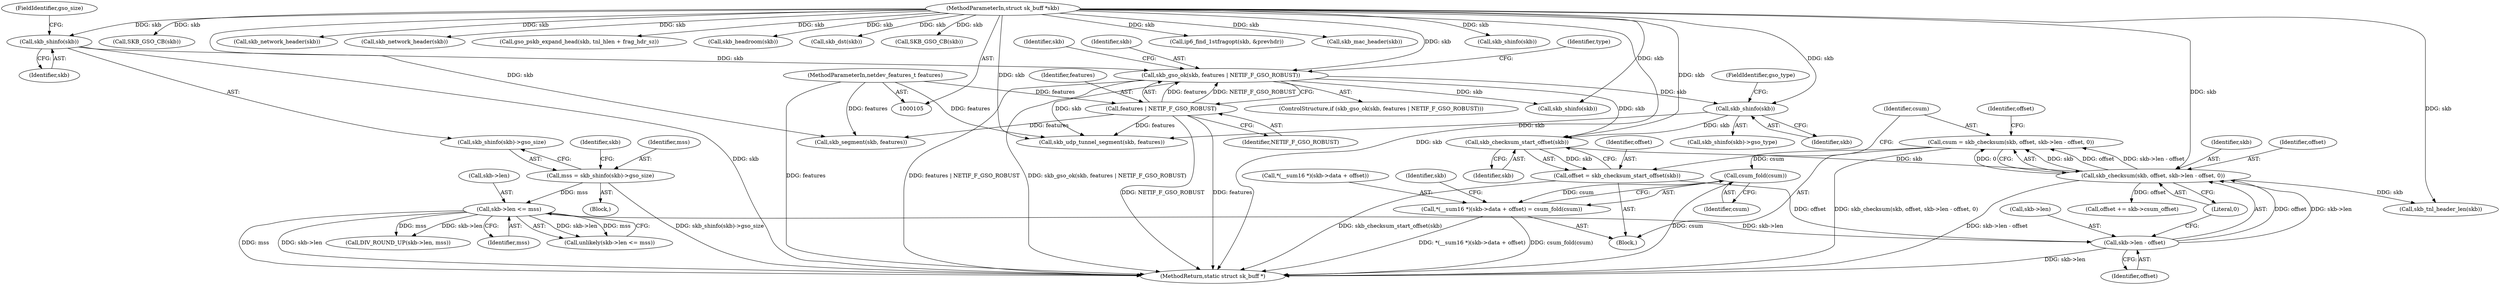 digraph "0_linux_0e033e04c2678dbbe74a46b23fffb7bb918c288e@integer" {
"1000218" [label="(Call,csum = skb_checksum(skb, offset, skb->len - offset, 0))"];
"1000220" [label="(Call,skb_checksum(skb, offset, skb->len - offset, 0))"];
"1000216" [label="(Call,skb_checksum_start_offset(skb))"];
"1000145" [label="(Call,skb_gso_ok(skb, features | NETIF_F_GSO_ROBUST))"];
"1000133" [label="(Call,skb_shinfo(skb))"];
"1000106" [label="(MethodParameterIn,struct sk_buff *skb)"];
"1000147" [label="(Call,features | NETIF_F_GSO_ROBUST)"];
"1000107" [label="(MethodParameterIn,netdev_features_t features)"];
"1000203" [label="(Call,skb_shinfo(skb))"];
"1000223" [label="(Call,skb->len - offset)"];
"1000138" [label="(Call,skb->len <= mss)"];
"1000130" [label="(Call,mss = skb_shinfo(skb)->gso_size)"];
"1000214" [label="(Call,offset = skb_checksum_start_offset(skb))"];
"1000243" [label="(Call,csum_fold(csum))"];
"1000234" [label="(Call,*(__sum16 *)(skb->data + offset) = csum_fold(csum))"];
"1000218" [label="(Call,csum = skb_checksum(skb, offset, skb->len - offset, 0))"];
"1000146" [label="(Identifier,skb)"];
"1000230" [label="(Identifier,offset)"];
"1000314" [label="(Call,SKB_GSO_CB(skb))"];
"1000287" [label="(Call,skb_network_header(skb))"];
"1000333" [label="(Call,skb_network_header(skb))"];
"1000227" [label="(Identifier,offset)"];
"1000217" [label="(Identifier,skb)"];
"1000224" [label="(Call,skb->len)"];
"1000139" [label="(Call,skb->len)"];
"1000138" [label="(Call,skb->len <= mss)"];
"1000263" [label="(Call,gso_pskb_expand_head(skb, tnl_hlen + frag_hdr_sz))"];
"1000256" [label="(Call,skb_headroom(skb))"];
"1000243" [label="(Call,csum_fold(csum))"];
"1000203" [label="(Call,skb_shinfo(skb))"];
"1000213" [label="(Block,)"];
"1000155" [label="(Call,skb_shinfo(skb))"];
"1000145" [label="(Call,skb_gso_ok(skb, features | NETIF_F_GSO_ROBUST))"];
"1000137" [label="(Call,unlikely(skb->len <= mss))"];
"1000135" [label="(FieldIdentifier,gso_size)"];
"1000187" [label="(Call,DIV_ROUND_UP(skb->len, mss))"];
"1000202" [label="(Call,skb_shinfo(skb)->gso_type)"];
"1000149" [label="(Identifier,NETIF_F_GSO_ROBUST)"];
"1000209" [label="(Call,skb_udp_tunnel_segment(skb, features))"];
"1000234" [label="(Call,*(__sum16 *)(skb->data + offset) = csum_fold(csum))"];
"1000354" [label="(Call,skb_segment(skb, features))"];
"1000228" [label="(Literal,0)"];
"1000244" [label="(Identifier,csum)"];
"1000131" [label="(Identifier,mss)"];
"1000350" [label="(Call,skb_dst(skb))"];
"1000148" [label="(Identifier,features)"];
"1000360" [label="(MethodReturn,static struct sk_buff *)"];
"1000153" [label="(Identifier,type)"];
"1000223" [label="(Call,skb->len - offset)"];
"1000303" [label="(Call,SKB_GSO_CB(skb))"];
"1000220" [label="(Call,skb_checksum(skb, offset, skb->len - offset, 0))"];
"1000130" [label="(Call,mss = skb_shinfo(skb)->gso_size)"];
"1000235" [label="(Call,*(__sum16 *)(skb->data + offset))"];
"1000147" [label="(Call,features | NETIF_F_GSO_ROBUST)"];
"1000214" [label="(Call,offset = skb_checksum_start_offset(skb))"];
"1000221" [label="(Identifier,skb)"];
"1000142" [label="(Identifier,mss)"];
"1000219" [label="(Identifier,csum)"];
"1000205" [label="(FieldIdentifier,gso_type)"];
"1000229" [label="(Call,offset += skb->csum_offset)"];
"1000199" [label="(Identifier,skb)"];
"1000107" [label="(MethodParameterIn,netdev_features_t features)"];
"1000132" [label="(Call,skb_shinfo(skb)->gso_size)"];
"1000215" [label="(Identifier,offset)"];
"1000140" [label="(Identifier,skb)"];
"1000106" [label="(MethodParameterIn,struct sk_buff *skb)"];
"1000247" [label="(Identifier,skb)"];
"1000134" [label="(Identifier,skb)"];
"1000271" [label="(Call,ip6_find_1stfragopt(skb, &prevhdr))"];
"1000216" [label="(Call,skb_checksum_start_offset(skb))"];
"1000133" [label="(Call,skb_shinfo(skb))"];
"1000289" [label="(Call,skb_mac_header(skb))"];
"1000222" [label="(Identifier,offset)"];
"1000252" [label="(Call,skb_tnl_header_len(skb))"];
"1000204" [label="(Identifier,skb)"];
"1000108" [label="(Block,)"];
"1000184" [label="(Call,skb_shinfo(skb))"];
"1000144" [label="(ControlStructure,if (skb_gso_ok(skb, features | NETIF_F_GSO_ROBUST)))"];
"1000218" -> "1000213"  [label="AST: "];
"1000218" -> "1000220"  [label="CFG: "];
"1000219" -> "1000218"  [label="AST: "];
"1000220" -> "1000218"  [label="AST: "];
"1000230" -> "1000218"  [label="CFG: "];
"1000218" -> "1000360"  [label="DDG: skb_checksum(skb, offset, skb->len - offset, 0)"];
"1000220" -> "1000218"  [label="DDG: skb"];
"1000220" -> "1000218"  [label="DDG: offset"];
"1000220" -> "1000218"  [label="DDG: skb->len - offset"];
"1000220" -> "1000218"  [label="DDG: 0"];
"1000218" -> "1000243"  [label="DDG: csum"];
"1000220" -> "1000228"  [label="CFG: "];
"1000221" -> "1000220"  [label="AST: "];
"1000222" -> "1000220"  [label="AST: "];
"1000223" -> "1000220"  [label="AST: "];
"1000228" -> "1000220"  [label="AST: "];
"1000220" -> "1000360"  [label="DDG: skb->len - offset"];
"1000216" -> "1000220"  [label="DDG: skb"];
"1000106" -> "1000220"  [label="DDG: skb"];
"1000223" -> "1000220"  [label="DDG: offset"];
"1000223" -> "1000220"  [label="DDG: skb->len"];
"1000220" -> "1000229"  [label="DDG: offset"];
"1000220" -> "1000252"  [label="DDG: skb"];
"1000216" -> "1000214"  [label="AST: "];
"1000216" -> "1000217"  [label="CFG: "];
"1000217" -> "1000216"  [label="AST: "];
"1000214" -> "1000216"  [label="CFG: "];
"1000216" -> "1000214"  [label="DDG: skb"];
"1000145" -> "1000216"  [label="DDG: skb"];
"1000203" -> "1000216"  [label="DDG: skb"];
"1000106" -> "1000216"  [label="DDG: skb"];
"1000145" -> "1000144"  [label="AST: "];
"1000145" -> "1000147"  [label="CFG: "];
"1000146" -> "1000145"  [label="AST: "];
"1000147" -> "1000145"  [label="AST: "];
"1000153" -> "1000145"  [label="CFG: "];
"1000199" -> "1000145"  [label="CFG: "];
"1000145" -> "1000360"  [label="DDG: skb_gso_ok(skb, features | NETIF_F_GSO_ROBUST)"];
"1000145" -> "1000360"  [label="DDG: features | NETIF_F_GSO_ROBUST"];
"1000133" -> "1000145"  [label="DDG: skb"];
"1000106" -> "1000145"  [label="DDG: skb"];
"1000147" -> "1000145"  [label="DDG: features"];
"1000147" -> "1000145"  [label="DDG: NETIF_F_GSO_ROBUST"];
"1000145" -> "1000155"  [label="DDG: skb"];
"1000145" -> "1000203"  [label="DDG: skb"];
"1000145" -> "1000209"  [label="DDG: skb"];
"1000133" -> "1000132"  [label="AST: "];
"1000133" -> "1000134"  [label="CFG: "];
"1000134" -> "1000133"  [label="AST: "];
"1000135" -> "1000133"  [label="CFG: "];
"1000133" -> "1000360"  [label="DDG: skb"];
"1000106" -> "1000133"  [label="DDG: skb"];
"1000106" -> "1000105"  [label="AST: "];
"1000106" -> "1000360"  [label="DDG: skb"];
"1000106" -> "1000155"  [label="DDG: skb"];
"1000106" -> "1000184"  [label="DDG: skb"];
"1000106" -> "1000203"  [label="DDG: skb"];
"1000106" -> "1000209"  [label="DDG: skb"];
"1000106" -> "1000252"  [label="DDG: skb"];
"1000106" -> "1000256"  [label="DDG: skb"];
"1000106" -> "1000263"  [label="DDG: skb"];
"1000106" -> "1000271"  [label="DDG: skb"];
"1000106" -> "1000287"  [label="DDG: skb"];
"1000106" -> "1000289"  [label="DDG: skb"];
"1000106" -> "1000303"  [label="DDG: skb"];
"1000106" -> "1000314"  [label="DDG: skb"];
"1000106" -> "1000333"  [label="DDG: skb"];
"1000106" -> "1000350"  [label="DDG: skb"];
"1000106" -> "1000354"  [label="DDG: skb"];
"1000147" -> "1000149"  [label="CFG: "];
"1000148" -> "1000147"  [label="AST: "];
"1000149" -> "1000147"  [label="AST: "];
"1000147" -> "1000360"  [label="DDG: NETIF_F_GSO_ROBUST"];
"1000147" -> "1000360"  [label="DDG: features"];
"1000107" -> "1000147"  [label="DDG: features"];
"1000147" -> "1000209"  [label="DDG: features"];
"1000147" -> "1000354"  [label="DDG: features"];
"1000107" -> "1000105"  [label="AST: "];
"1000107" -> "1000360"  [label="DDG: features"];
"1000107" -> "1000209"  [label="DDG: features"];
"1000107" -> "1000354"  [label="DDG: features"];
"1000203" -> "1000202"  [label="AST: "];
"1000203" -> "1000204"  [label="CFG: "];
"1000204" -> "1000203"  [label="AST: "];
"1000205" -> "1000203"  [label="CFG: "];
"1000203" -> "1000209"  [label="DDG: skb"];
"1000223" -> "1000227"  [label="CFG: "];
"1000224" -> "1000223"  [label="AST: "];
"1000227" -> "1000223"  [label="AST: "];
"1000228" -> "1000223"  [label="CFG: "];
"1000223" -> "1000360"  [label="DDG: skb->len"];
"1000138" -> "1000223"  [label="DDG: skb->len"];
"1000214" -> "1000223"  [label="DDG: offset"];
"1000138" -> "1000137"  [label="AST: "];
"1000138" -> "1000142"  [label="CFG: "];
"1000139" -> "1000138"  [label="AST: "];
"1000142" -> "1000138"  [label="AST: "];
"1000137" -> "1000138"  [label="CFG: "];
"1000138" -> "1000360"  [label="DDG: mss"];
"1000138" -> "1000360"  [label="DDG: skb->len"];
"1000138" -> "1000137"  [label="DDG: skb->len"];
"1000138" -> "1000137"  [label="DDG: mss"];
"1000130" -> "1000138"  [label="DDG: mss"];
"1000138" -> "1000187"  [label="DDG: skb->len"];
"1000138" -> "1000187"  [label="DDG: mss"];
"1000130" -> "1000108"  [label="AST: "];
"1000130" -> "1000132"  [label="CFG: "];
"1000131" -> "1000130"  [label="AST: "];
"1000132" -> "1000130"  [label="AST: "];
"1000140" -> "1000130"  [label="CFG: "];
"1000130" -> "1000360"  [label="DDG: skb_shinfo(skb)->gso_size"];
"1000214" -> "1000213"  [label="AST: "];
"1000215" -> "1000214"  [label="AST: "];
"1000219" -> "1000214"  [label="CFG: "];
"1000214" -> "1000360"  [label="DDG: skb_checksum_start_offset(skb)"];
"1000243" -> "1000234"  [label="AST: "];
"1000243" -> "1000244"  [label="CFG: "];
"1000244" -> "1000243"  [label="AST: "];
"1000234" -> "1000243"  [label="CFG: "];
"1000243" -> "1000360"  [label="DDG: csum"];
"1000243" -> "1000234"  [label="DDG: csum"];
"1000234" -> "1000213"  [label="AST: "];
"1000235" -> "1000234"  [label="AST: "];
"1000247" -> "1000234"  [label="CFG: "];
"1000234" -> "1000360"  [label="DDG: *(__sum16 *)(skb->data + offset)"];
"1000234" -> "1000360"  [label="DDG: csum_fold(csum)"];
}
